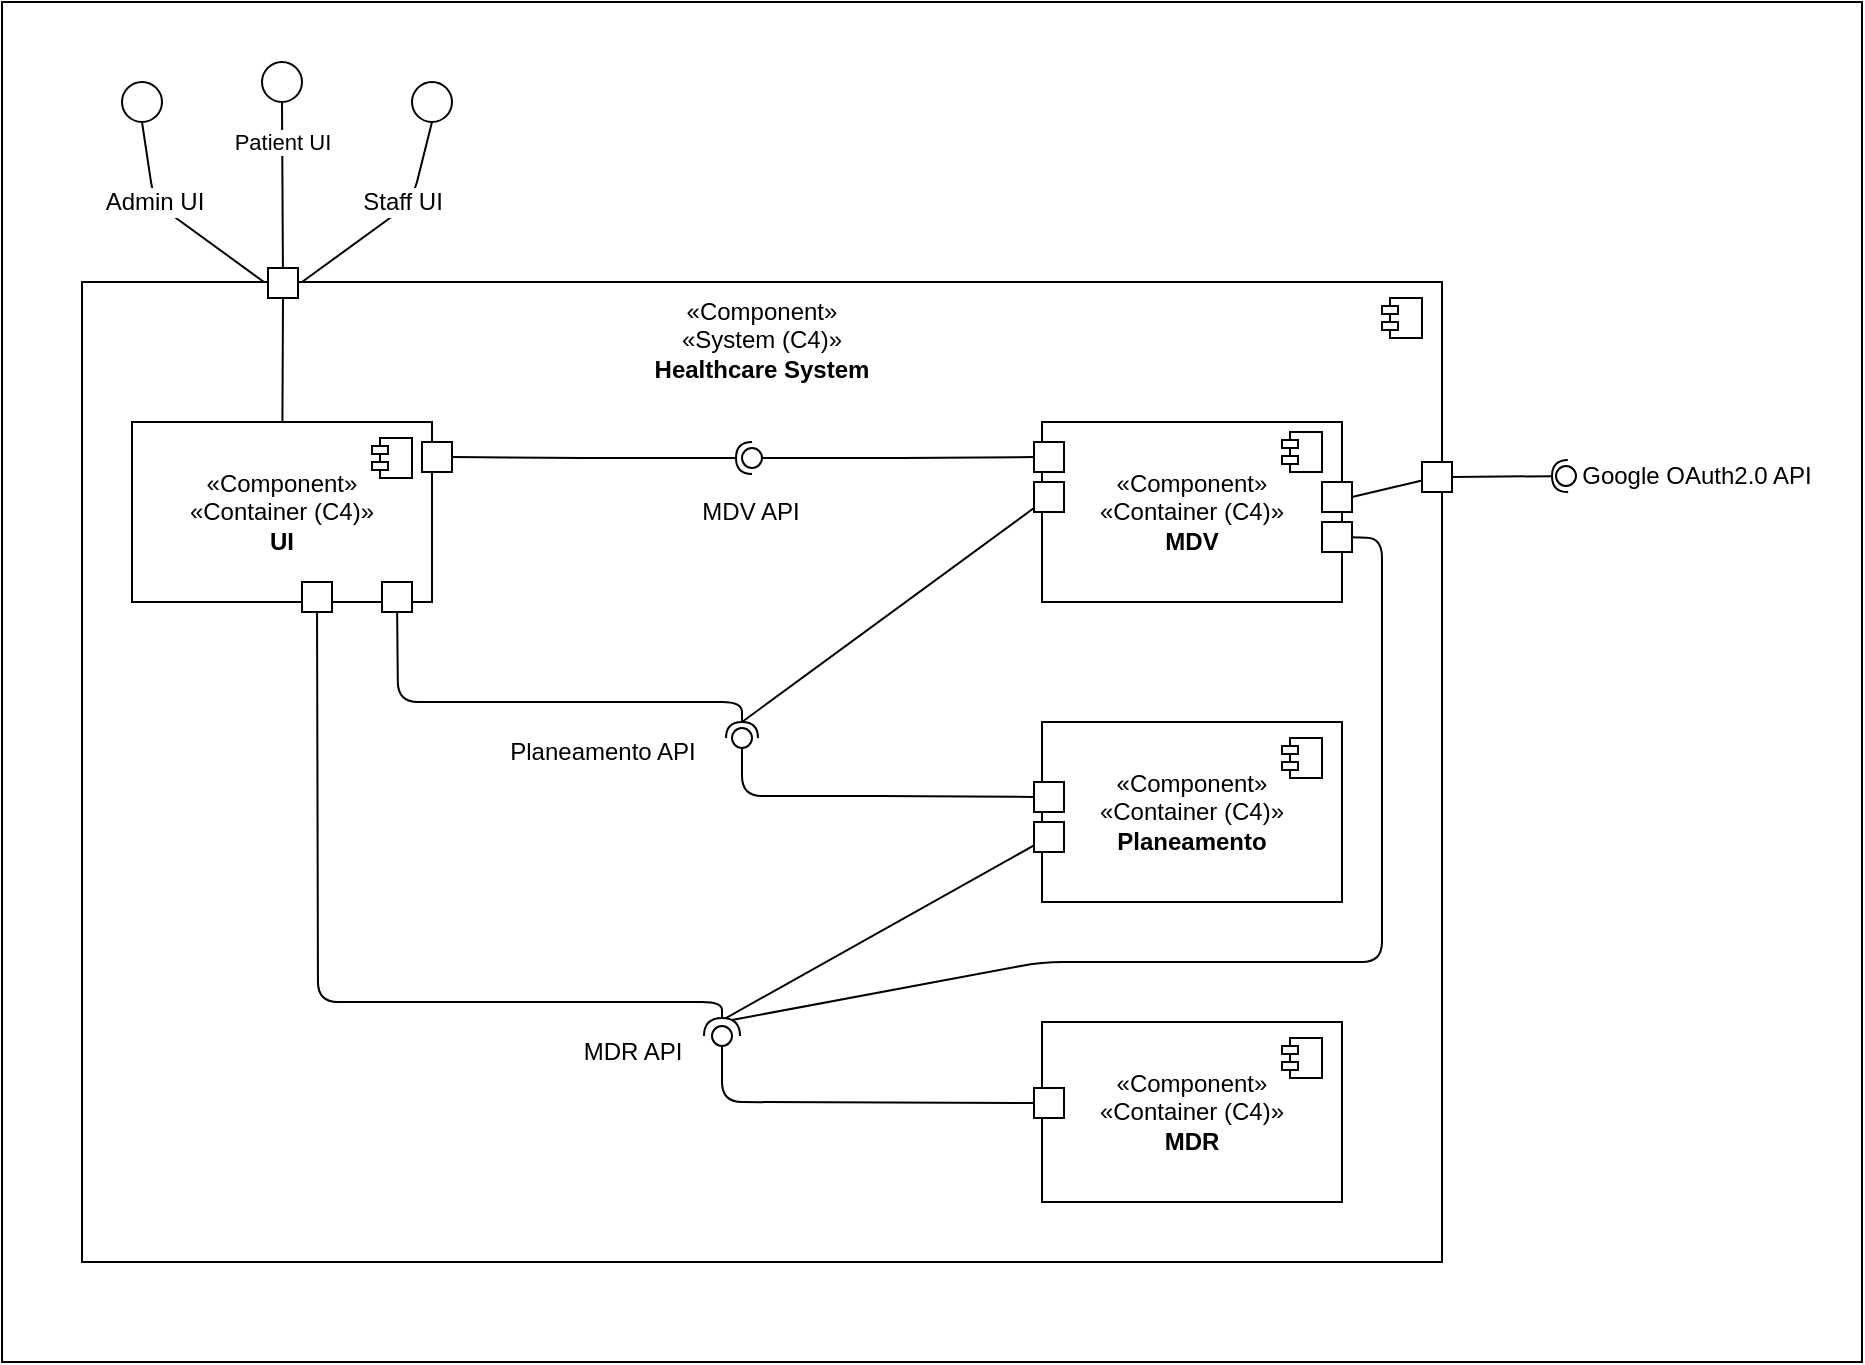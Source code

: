<mxfile scale="1" border="10">
    <diagram name="Página-1" id="DsXTSRM2CRbVoGrTXbLG">
        <mxGraphModel dx="1303" dy="2282" grid="1" gridSize="10" guides="1" tooltips="1" connect="1" arrows="1" fold="1" page="1" pageScale="1" pageWidth="827" pageHeight="1169" math="0" shadow="0">
            <root>
                <mxCell id="0"/>
                <mxCell id="81" value="back" parent="0"/>
                <mxCell id="82" value="" style="rounded=0;whiteSpace=wrap;html=1;fillColor=default;" parent="81" vertex="1">
                    <mxGeometry x="40" y="-30" width="930" height="680" as="geometry"/>
                </mxCell>
                <mxCell id="59" value="Box" parent="0"/>
                <mxCell id="60" value="" style="group" parent="59" vertex="1" connectable="0">
                    <mxGeometry x="80" y="110" width="680" height="500" as="geometry"/>
                </mxCell>
                <mxCell id="61" value="«Component»&lt;br&gt;«System (C4)»&lt;br&gt;&lt;b&gt;Healthcare System&lt;br&gt;&lt;br&gt;&lt;br&gt;&lt;br&gt;&lt;br&gt;&lt;br&gt;&lt;br&gt;&lt;br&gt;&lt;br&gt;&lt;br&gt;&lt;br&gt;&lt;br&gt;&lt;br&gt;&lt;br&gt;&lt;br&gt;&lt;br&gt;&lt;br&gt;&lt;br&gt;&lt;br&gt;&lt;br&gt;&lt;br&gt;&lt;br&gt;&lt;br&gt;&lt;br&gt;&lt;br&gt;&lt;br&gt;&lt;br&gt;&lt;br&gt;&lt;br&gt;&lt;br&gt;&lt;br&gt;&lt;/b&gt;" style="html=1;dropTarget=0;whiteSpace=wrap;" parent="60" vertex="1">
                    <mxGeometry width="680" height="490" as="geometry"/>
                </mxCell>
                <mxCell id="62" value="" style="shape=module;jettyWidth=8;jettyHeight=4;" parent="61" vertex="1">
                    <mxGeometry x="1" width="20" height="20" relative="1" as="geometry">
                        <mxPoint x="-30" y="8" as="offset"/>
                    </mxGeometry>
                </mxCell>
                <mxCell id="66" value="MDV API" style="text;html=1;align=center;verticalAlign=middle;resizable=0;points=[];autosize=1;strokeColor=none;fillColor=none;" parent="60" vertex="1">
                    <mxGeometry x="299" y="100" width="70" height="30" as="geometry"/>
                </mxCell>
                <mxCell id="67" value="MDR API" style="text;html=1;align=center;verticalAlign=middle;resizable=0;points=[];autosize=1;strokeColor=none;fillColor=none;" parent="60" vertex="1">
                    <mxGeometry x="240" y="370" width="70" height="30" as="geometry"/>
                </mxCell>
                <mxCell id="68" value="Planeamento API" style="text;html=1;align=center;verticalAlign=middle;resizable=0;points=[];autosize=1;strokeColor=none;fillColor=none;" parent="60" vertex="1">
                    <mxGeometry x="200" y="220" width="120" height="30" as="geometry"/>
                </mxCell>
                <mxCell id="33" value="" style="group" parent="60" vertex="1" connectable="0">
                    <mxGeometry x="480" y="370" width="160" height="90" as="geometry"/>
                </mxCell>
                <mxCell id="34" value="«Component»&lt;br&gt;«Container (C4)»&lt;br&gt;&lt;b&gt;MDR&lt;/b&gt;" style="html=1;dropTarget=0;whiteSpace=wrap;" parent="33" vertex="1">
                    <mxGeometry width="150" height="90" as="geometry"/>
                </mxCell>
                <mxCell id="35" value="" style="shape=module;jettyWidth=8;jettyHeight=4;" parent="34" vertex="1">
                    <mxGeometry x="1" width="20" height="20" relative="1" as="geometry">
                        <mxPoint x="-30" y="8" as="offset"/>
                    </mxGeometry>
                </mxCell>
                <mxCell id="124" style="edgeStyle=none;rounded=1;html=1;entryX=1;entryY=0.5;entryDx=0;entryDy=0;endArrow=none;endFill=0;" edge="1" parent="60" source="SgMYtQdj60WmwbU-RyWu-5" target="122">
                    <mxGeometry relative="1" as="geometry"/>
                </mxCell>
                <mxCell id="SgMYtQdj60WmwbU-RyWu-5" value="" style="whiteSpace=wrap;html=1;aspect=fixed;" parent="60" vertex="1">
                    <mxGeometry x="670" y="90" width="15" height="15" as="geometry"/>
                </mxCell>
                <mxCell id="28" value="" style="group" parent="60" vertex="1" connectable="0">
                    <mxGeometry x="480" y="70" width="160" height="90" as="geometry"/>
                </mxCell>
                <mxCell id="29" value="«Component»&lt;br&gt;«Container (C4)»&lt;br&gt;&lt;b&gt;MDV&lt;/b&gt;" style="html=1;dropTarget=0;whiteSpace=wrap;" parent="28" vertex="1">
                    <mxGeometry width="150" height="90" as="geometry"/>
                </mxCell>
                <mxCell id="31" value="" style="whiteSpace=wrap;html=1;aspect=fixed;" parent="28" vertex="1">
                    <mxGeometry x="-4" y="10" width="15" height="15" as="geometry"/>
                </mxCell>
                <mxCell id="32" value="" style="whiteSpace=wrap;html=1;aspect=fixed;" parent="28" vertex="1">
                    <mxGeometry x="140" y="50" width="15" height="15" as="geometry"/>
                </mxCell>
                <mxCell id="75" value="" style="whiteSpace=wrap;html=1;aspect=fixed;" parent="28" vertex="1">
                    <mxGeometry x="-4" y="30" width="15" height="15" as="geometry"/>
                </mxCell>
                <mxCell id="122" value="" style="whiteSpace=wrap;html=1;aspect=fixed;" vertex="1" parent="28">
                    <mxGeometry x="140" y="30" width="15" height="15" as="geometry"/>
                </mxCell>
                <mxCell id="30" value="" style="shape=module;jettyWidth=8;jettyHeight=4;" parent="28" vertex="1">
                    <mxGeometry x="1" width="20" height="20" relative="1" as="geometry">
                        <mxPoint x="-40" y="5" as="offset"/>
                    </mxGeometry>
                </mxCell>
                <mxCell id="77" style="edgeStyle=none;jumpSize=6;html=1;strokeWidth=1;endArrow=none;endFill=0;startSize=6;endSize=6;" parent="60" source="75" edge="1">
                    <mxGeometry relative="1" as="geometry">
                        <mxPoint x="330" y="220" as="targetPoint"/>
                    </mxGeometry>
                </mxCell>
                <mxCell id="11" value="" style="group" parent="60" vertex="1" connectable="0">
                    <mxGeometry x="480" y="220" width="160" height="90" as="geometry"/>
                </mxCell>
                <mxCell id="12" value="«Component»&lt;br&gt;«Container (C4)»&lt;br&gt;&lt;b&gt;Planeamento&lt;/b&gt;" style="html=1;dropTarget=0;whiteSpace=wrap;" parent="11" vertex="1">
                    <mxGeometry width="150" height="90" as="geometry"/>
                </mxCell>
                <mxCell id="13" value="" style="shape=module;jettyWidth=8;jettyHeight=4;" parent="12" vertex="1">
                    <mxGeometry x="1" width="20" height="20" relative="1" as="geometry">
                        <mxPoint x="-30" y="8" as="offset"/>
                    </mxGeometry>
                </mxCell>
                <mxCell id="15" value="" style="whiteSpace=wrap;html=1;aspect=fixed;" parent="11" vertex="1">
                    <mxGeometry x="-4" y="30" width="15" height="15" as="geometry"/>
                </mxCell>
                <mxCell id="79" value="" style="whiteSpace=wrap;html=1;aspect=fixed;" parent="11" vertex="1">
                    <mxGeometry x="-4" y="50" width="15" height="15" as="geometry"/>
                </mxCell>
                <mxCell id="86" value="Admin UI" style="edgeStyle=none;html=1;entryX=0.5;entryY=1;entryDx=0;entryDy=0;fontSize=12;endArrow=none;endFill=0;exitX=0;exitY=0.5;exitDx=0;exitDy=0;" edge="1" parent="59">
                    <mxGeometry x="0.254" relative="1" as="geometry">
                        <mxPoint x="171" y="110" as="sourcePoint"/>
                        <mxPoint x="110" y="30" as="targetPoint"/>
                        <Array as="points">
                            <mxPoint x="116" y="70"/>
                        </Array>
                        <mxPoint as="offset"/>
                    </mxGeometry>
                </mxCell>
                <mxCell id="87" value="Staff UI" style="edgeStyle=none;html=1;entryX=0.5;entryY=1;entryDx=0;entryDy=0;fontSize=12;endArrow=none;endFill=0;exitX=1;exitY=0.5;exitDx=0;exitDy=0;" edge="1" parent="59" target="91">
                    <mxGeometry x="0.171" y="3" relative="1" as="geometry">
                        <mxPoint x="190" y="110" as="sourcePoint"/>
                        <mxPoint x="255" y="30" as="targetPoint"/>
                        <Array as="points">
                            <mxPoint x="245" y="70"/>
                        </Array>
                        <mxPoint as="offset"/>
                    </mxGeometry>
                </mxCell>
                <mxCell id="88" value="&lt;div&gt;&lt;br&gt;&lt;/div&gt;&lt;div&gt;&lt;br&gt;&lt;/div&gt;&lt;div&gt;&lt;br&gt;&lt;br&gt;&lt;/div&gt;" style="ellipse;whiteSpace=wrap;html=1;aspect=fixed;" vertex="1" parent="59">
                    <mxGeometry x="100" y="10" width="20" height="20" as="geometry"/>
                </mxCell>
                <mxCell id="89" value="&lt;div&gt;&lt;br&gt;&lt;/div&gt;&lt;div&gt;&lt;br&gt;&lt;/div&gt;&lt;div&gt;&lt;br&gt;&lt;br&gt;&lt;/div&gt;" style="ellipse;whiteSpace=wrap;html=1;aspect=fixed;" vertex="1" parent="59">
                    <mxGeometry x="170" width="20" height="20" as="geometry"/>
                </mxCell>
                <mxCell id="91" value="&lt;div&gt;&lt;br&gt;&lt;/div&gt;&lt;div&gt;&lt;br&gt;&lt;/div&gt;&lt;div&gt;&lt;br&gt;&lt;br&gt;&lt;/div&gt;" style="ellipse;whiteSpace=wrap;html=1;aspect=fixed;" vertex="1" parent="59">
                    <mxGeometry x="245" y="10" width="20" height="20" as="geometry"/>
                </mxCell>
                <mxCell id="92" value="Patient UI" style="edgeStyle=none;html=1;entryX=0.5;entryY=1;entryDx=0;entryDy=0;endArrow=none;endFill=0;" edge="1" parent="59" source="SgMYtQdj60WmwbU-RyWu-6" target="89">
                    <mxGeometry x="0.518" relative="1" as="geometry">
                        <mxPoint as="offset"/>
                    </mxGeometry>
                </mxCell>
                <mxCell id="93" value="Google OAuth2.0 API" style="text;html=1;align=center;verticalAlign=middle;resizable=0;points=[];autosize=1;strokeColor=none;fillColor=none;" vertex="1" parent="59">
                    <mxGeometry x="817" y="192" width="140" height="30" as="geometry"/>
                </mxCell>
                <mxCell id="99" value="" style="ellipse;whiteSpace=wrap;html=1;aspect=fixed;" vertex="1" parent="59">
                    <mxGeometry x="817" y="202" width="10" height="10" as="geometry"/>
                </mxCell>
                <mxCell id="1" parent="0"/>
                <mxCell id="SgMYtQdj60WmwbU-RyWu-4" value="" style="ellipse;whiteSpace=wrap;html=1;align=center;aspect=fixed;fillColor=none;strokeColor=none;resizable=0;perimeter=centerPerimeter;rotatable=0;allowArrows=0;points=[];outlineConnect=1;" parent="1" vertex="1">
                    <mxGeometry x="125" y="220" width="10" height="10" as="geometry"/>
                </mxCell>
                <mxCell id="70" style="edgeStyle=none;jumpSize=6;html=1;strokeWidth=1;endArrow=halfCircle;endFill=0;startSize=6;endSize=6;exitX=1;exitY=0.5;exitDx=0;exitDy=0;" parent="1" source="SgMYtQdj60WmwbU-RyWu-5" edge="1">
                    <mxGeometry relative="1" as="geometry">
                        <mxPoint x="823" y="207" as="targetPoint"/>
                        <mxPoint x="822" y="-210" as="sourcePoint"/>
                    </mxGeometry>
                </mxCell>
                <mxCell id="SgMYtQdj60WmwbU-RyWu-6" value="" style="whiteSpace=wrap;html=1;aspect=fixed;" parent="1" vertex="1">
                    <mxGeometry x="173" y="103" width="15" height="15" as="geometry"/>
                </mxCell>
                <mxCell id="SgMYtQdj60WmwbU-RyWu-14" value="" style="endArrow=none;html=1;rounded=0;entryX=0.5;entryY=1;entryDx=0;entryDy=0;" parent="1" source="SgMYtQdj60WmwbU-RyWu-10" target="SgMYtQdj60WmwbU-RyWu-6" edge="1">
                    <mxGeometry width="50" height="50" relative="1" as="geometry">
                        <mxPoint x="180" y="160" as="sourcePoint"/>
                        <mxPoint x="230" y="110" as="targetPoint"/>
                    </mxGeometry>
                </mxCell>
                <mxCell id="10" value="" style="group" parent="1" vertex="1" connectable="0">
                    <mxGeometry x="105" y="180" width="160" height="95" as="geometry"/>
                </mxCell>
                <mxCell id="SgMYtQdj60WmwbU-RyWu-10" value="«Component»&lt;br&gt;«Container (C4)»&lt;br&gt;&lt;b&gt;UI&lt;/b&gt;" style="html=1;dropTarget=0;whiteSpace=wrap;" parent="10" vertex="1">
                    <mxGeometry width="150" height="90" as="geometry"/>
                </mxCell>
                <mxCell id="SgMYtQdj60WmwbU-RyWu-11" value="" style="shape=module;jettyWidth=8;jettyHeight=4;" parent="SgMYtQdj60WmwbU-RyWu-10" vertex="1">
                    <mxGeometry x="1" width="20" height="20" relative="1" as="geometry">
                        <mxPoint x="-30" y="8" as="offset"/>
                    </mxGeometry>
                </mxCell>
                <mxCell id="4" value="" style="whiteSpace=wrap;html=1;aspect=fixed;" parent="10" vertex="1">
                    <mxGeometry x="145" y="10" width="15" height="15" as="geometry"/>
                </mxCell>
                <mxCell id="18" value="" style="whiteSpace=wrap;html=1;aspect=fixed;" parent="10" vertex="1">
                    <mxGeometry x="125" y="80" width="15" height="15" as="geometry"/>
                </mxCell>
                <mxCell id="26" value="" style="whiteSpace=wrap;html=1;aspect=fixed;" parent="10" vertex="1">
                    <mxGeometry x="85" y="80" width="15" height="15" as="geometry"/>
                </mxCell>
                <mxCell id="16" style="edgeStyle=none;html=1;endArrow=halfCircle;endFill=0;" parent="1" source="4" edge="1">
                    <mxGeometry relative="1" as="geometry">
                        <mxPoint x="415" y="198" as="targetPoint"/>
                        <Array as="points">
                            <mxPoint x="340" y="198"/>
                        </Array>
                    </mxGeometry>
                </mxCell>
                <mxCell id="17" style="edgeStyle=none;html=1;endArrow=oval;endFill=0;jumpSize=6;endSize=10;startSize=6;" parent="1" source="31" edge="1">
                    <mxGeometry relative="1" as="geometry">
                        <mxPoint x="415" y="198" as="targetPoint"/>
                        <Array as="points">
                            <mxPoint x="480" y="198"/>
                        </Array>
                    </mxGeometry>
                </mxCell>
                <mxCell id="38" style="edgeStyle=none;jumpSize=6;html=1;endArrow=halfCircle;endFill=0;startSize=6;endSize=6;" parent="1" source="18" edge="1">
                    <mxGeometry relative="1" as="geometry">
                        <mxPoint x="410" y="338" as="targetPoint"/>
                        <Array as="points">
                            <mxPoint x="238" y="320"/>
                            <mxPoint x="330" y="320"/>
                            <mxPoint x="410" y="320"/>
                            <mxPoint x="410" y="330"/>
                        </Array>
                    </mxGeometry>
                </mxCell>
                <mxCell id="39" style="edgeStyle=none;jumpSize=6;html=1;endArrow=oval;endFill=0;startSize=6;endSize=10;" parent="1" source="15" edge="1">
                    <mxGeometry relative="1" as="geometry">
                        <mxPoint x="410" y="338" as="targetPoint"/>
                        <Array as="points">
                            <mxPoint x="490" y="367"/>
                            <mxPoint x="450" y="367"/>
                            <mxPoint x="410" y="367"/>
                        </Array>
                    </mxGeometry>
                </mxCell>
                <mxCell id="40" style="edgeStyle=none;jumpSize=6;html=1;endArrow=halfCircle;endFill=0;startSize=6;endSize=7;" parent="1" source="26" edge="1">
                    <mxGeometry relative="1" as="geometry">
                        <mxPoint x="400" y="487" as="targetPoint"/>
                        <Array as="points">
                            <mxPoint x="198" y="470"/>
                            <mxPoint x="400" y="470"/>
                        </Array>
                    </mxGeometry>
                </mxCell>
                <mxCell id="41" style="edgeStyle=none;jumpSize=6;html=1;endArrow=oval;endFill=0;startSize=6;endSize=10;exitX=0;exitY=0.5;exitDx=0;exitDy=0;" parent="1" source="36" edge="1">
                    <mxGeometry relative="1" as="geometry">
                        <mxPoint x="400" y="487" as="targetPoint"/>
                        <mxPoint x="550" y="490" as="sourcePoint"/>
                        <Array as="points">
                            <mxPoint x="400" y="520"/>
                        </Array>
                    </mxGeometry>
                </mxCell>
                <mxCell id="46" style="edgeStyle=none;jumpSize=6;html=1;endArrow=none;endFill=0;startSize=6;endSize=6;strokeWidth=1;" parent="1" source="32" edge="1">
                    <mxGeometry relative="1" as="geometry">
                        <mxPoint x="405" y="479" as="targetPoint"/>
                        <Array as="points">
                            <mxPoint x="730" y="238"/>
                            <mxPoint x="730" y="450"/>
                            <mxPoint x="560" y="450"/>
                        </Array>
                    </mxGeometry>
                </mxCell>
                <mxCell id="36" value="" style="whiteSpace=wrap;html=1;aspect=fixed;" parent="1" vertex="1">
                    <mxGeometry x="556" y="513" width="15" height="15" as="geometry"/>
                </mxCell>
                <mxCell id="80" style="edgeStyle=none;jumpSize=6;html=1;strokeWidth=1;endArrow=none;endFill=0;startSize=6;endSize=6;" parent="1" source="79" edge="1">
                    <mxGeometry relative="1" as="geometry">
                        <mxPoint x="402" y="478" as="targetPoint"/>
                    </mxGeometry>
                </mxCell>
            </root>
        </mxGraphModel>
    </diagram>
</mxfile>